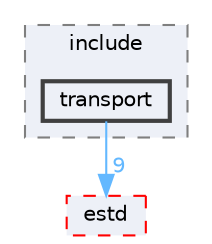 digraph "transport"
{
 // LATEX_PDF_SIZE
  bgcolor="transparent";
  edge [fontname=Helvetica,fontsize=10,labelfontname=Helvetica,labelfontsize=10];
  node [fontname=Helvetica,fontsize=10,shape=box,height=0.2,width=0.4];
  compound=true
  subgraph clusterdir_47d148420945043674cd8199ab51f718 {
    graph [ bgcolor="#edf0f7", pencolor="grey50", label="include", fontname=Helvetica,fontsize=10 style="filled,dashed", URL="dir_47d148420945043674cd8199ab51f718.html",tooltip=""]
  dir_3e86e77a35c39745390f391c6171cb52 [label="transport", fillcolor="#edf0f7", color="grey25", style="filled,bold", URL="dir_3e86e77a35c39745390f391c6171cb52.html",tooltip=""];
  }
  dir_705ed472854f071e46e92f9933f4d565 [label="estd", fillcolor="#edf0f7", color="red", style="filled,dashed", URL="dir_705ed472854f071e46e92f9933f4d565.html",tooltip=""];
  dir_3e86e77a35c39745390f391c6171cb52->dir_705ed472854f071e46e92f9933f4d565 [headlabel="9", labeldistance=1.5 headhref="dir_000218_000075.html" href="dir_000218_000075.html" color="steelblue1" fontcolor="steelblue1"];
}
